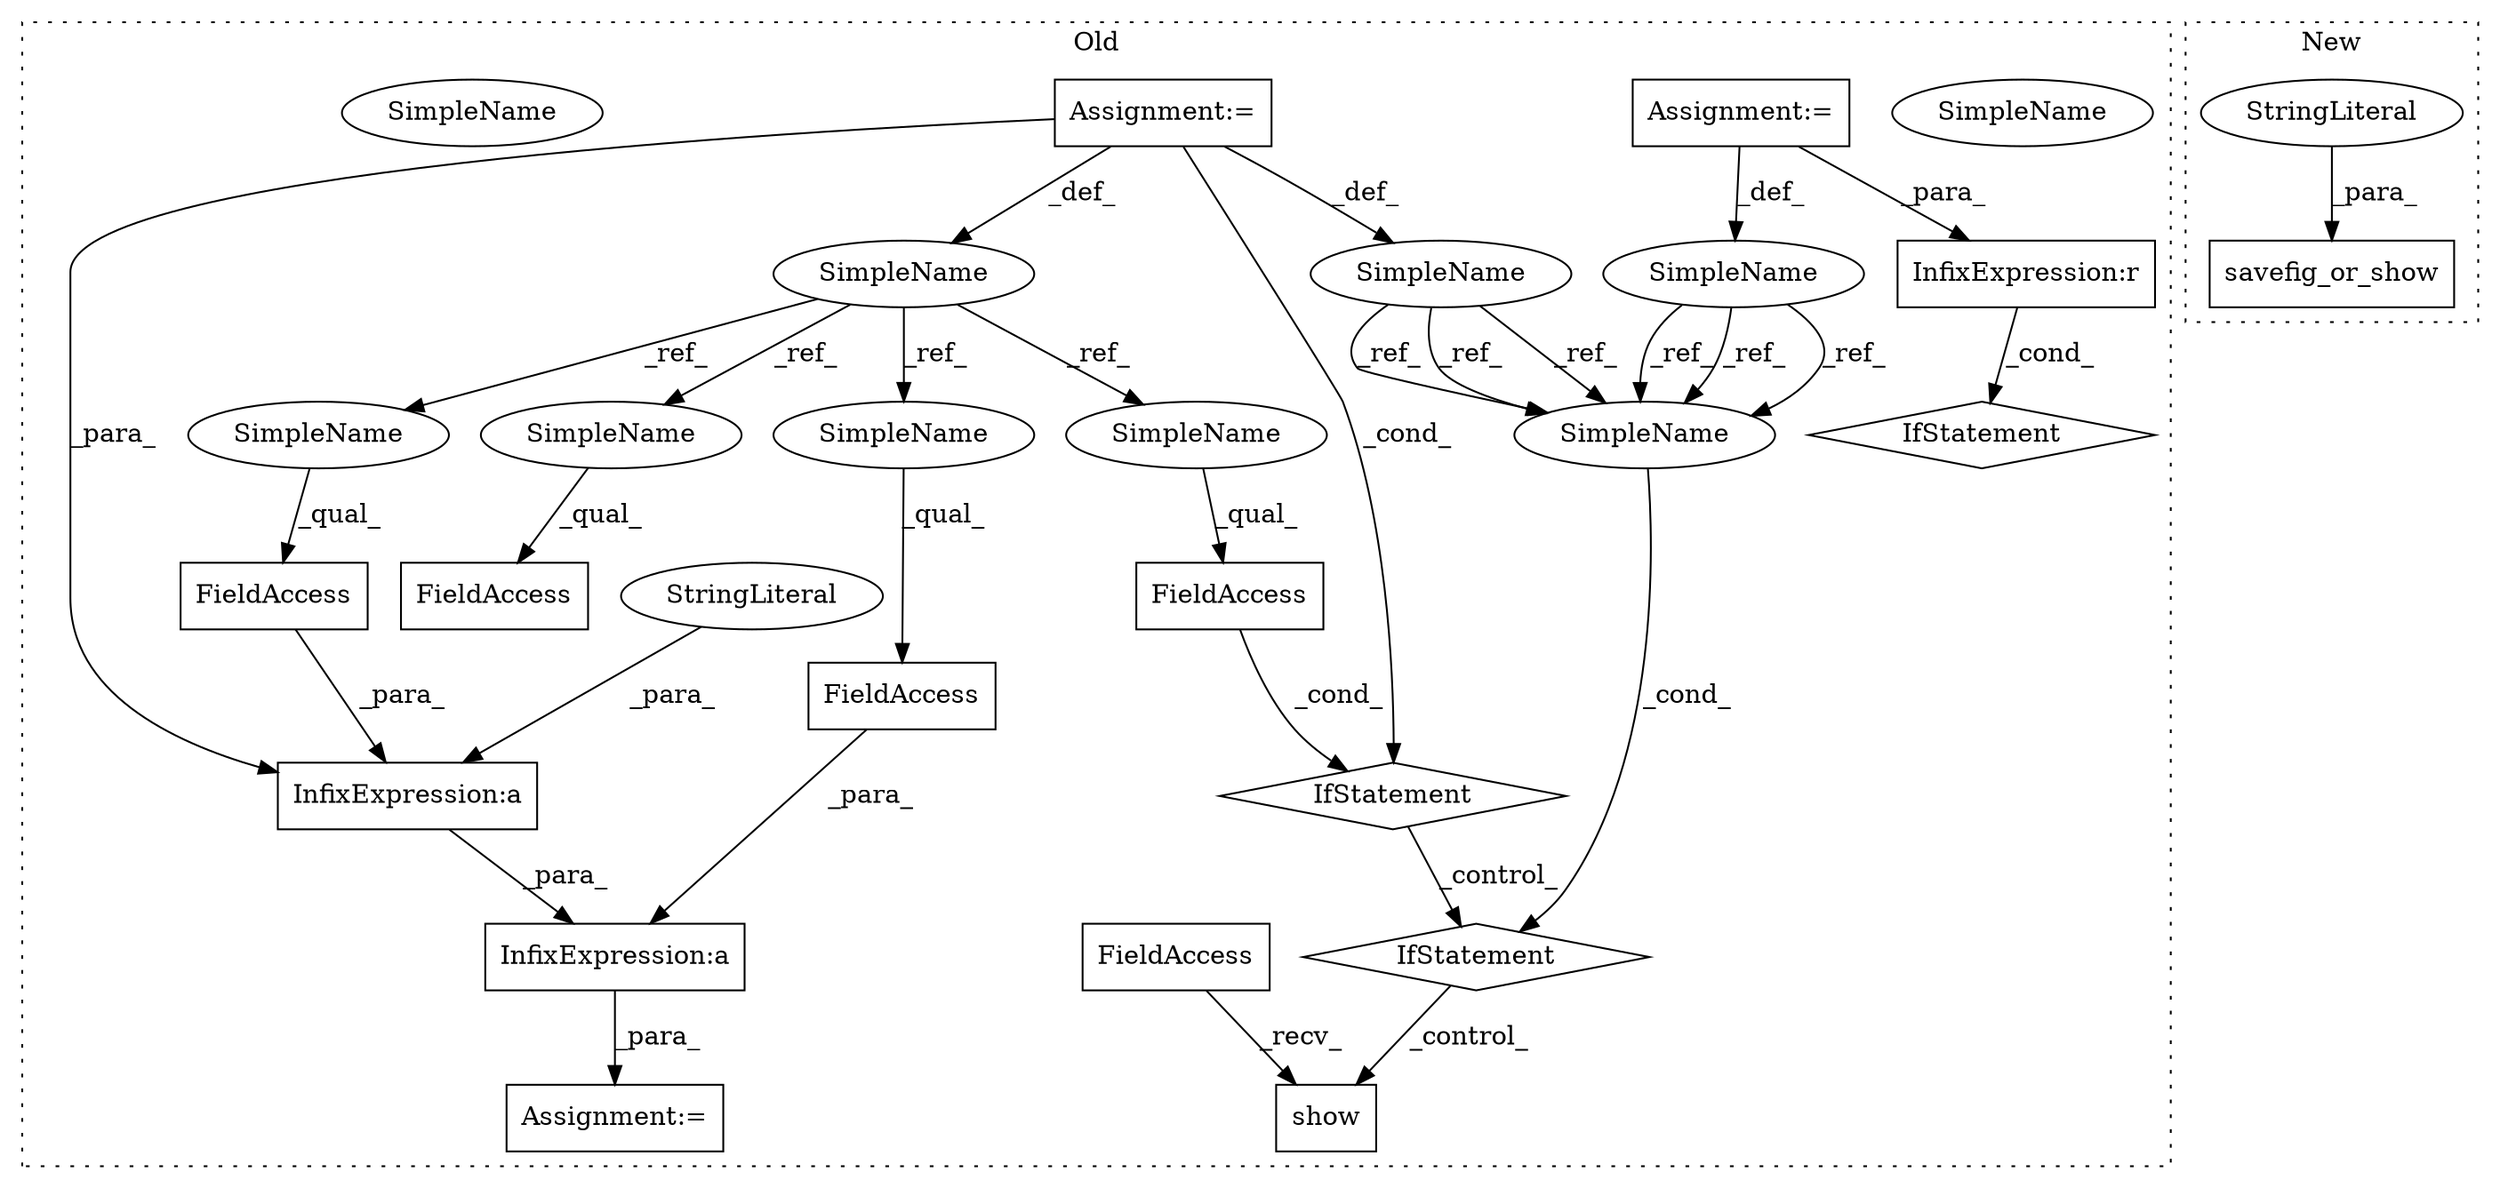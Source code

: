 digraph G {
subgraph cluster0 {
1 [label="IfStatement" a="25" s="2444,2452" l="4,2" shape="diamond"];
3 [label="show" a="32" s="2487" l="6" shape="box"];
4 [label="FieldAccess" a="22" s="2462" l="6" shape="box"];
5 [label="SimpleName" a="42" s="2332" l="4" shape="ellipse"];
6 [label="SimpleName" a="42" s="2448" l="4" shape="ellipse"];
7 [label="SimpleName" a="42" s="2332" l="4" shape="ellipse"];
8 [label="Assignment:=" a="7" s="1786" l="4" shape="box"];
9 [label="IfStatement" a="25" s="2352" l="3" shape="diamond"];
10 [label="InfixExpression:r" a="27" s="2343" l="4" shape="box"];
11 [label="FieldAccess" a="22" s="2386" l="13" shape="box"];
12 [label="SimpleName" a="42" s="1772" l="4" shape="ellipse"];
13 [label="FieldAccess" a="22" s="2083" l="12" shape="box"];
14 [label="InfixExpression:a" a="27" s="2095" l="3" shape="box"];
15 [label="FieldAccess" a="22" s="2127" l="15" shape="box"];
16 [label="FieldAccess" a="22" s="2268" l="12" shape="box"];
17 [label="IfStatement" a="25" s="2382,2399" l="4,2" shape="diamond"];
18 [label="StringLiteral" a="45" s="2098" l="25" shape="ellipse"];
19 [label="InfixExpression:a" a="27" s="2124" l="3" shape="box"];
20 [label="Assignment:=" a="7" s="1772" l="4" shape="box"];
21 [label="Assignment:=" a="7" s="2080" l="1" shape="box"];
23 [label="SimpleName" a="42" s="2448" l="4" shape="ellipse"];
24 [label="SimpleName" a="42" s="2448" l="4" shape="ellipse"];
25 [label="SimpleName" a="42" s="2127" l="4" shape="ellipse"];
26 [label="SimpleName" a="42" s="2268" l="4" shape="ellipse"];
27 [label="SimpleName" a="42" s="2083" l="4" shape="ellipse"];
28 [label="SimpleName" a="42" s="2386" l="4" shape="ellipse"];
label = "Old";
style="dotted";
}
subgraph cluster1 {
2 [label="savefig_or_show" a="32" s="1946,1984" l="16,1" shape="box"];
22 [label="StringLiteral" a="45" s="1962" l="22" shape="ellipse"];
label = "New";
style="dotted";
}
1 -> 3 [label="_control_"];
4 -> 3 [label="_recv_"];
5 -> 24 [label="_ref_"];
5 -> 24 [label="_ref_"];
5 -> 24 [label="_ref_"];
7 -> 24 [label="_ref_"];
7 -> 24 [label="_ref_"];
7 -> 24 [label="_ref_"];
8 -> 10 [label="_para_"];
8 -> 7 [label="_def_"];
10 -> 9 [label="_cond_"];
11 -> 17 [label="_cond_"];
12 -> 26 [label="_ref_"];
12 -> 25 [label="_ref_"];
12 -> 27 [label="_ref_"];
12 -> 28 [label="_ref_"];
13 -> 14 [label="_para_"];
14 -> 19 [label="_para_"];
15 -> 19 [label="_para_"];
17 -> 1 [label="_control_"];
18 -> 14 [label="_para_"];
19 -> 21 [label="_para_"];
20 -> 12 [label="_def_"];
20 -> 5 [label="_def_"];
20 -> 14 [label="_para_"];
20 -> 17 [label="_cond_"];
22 -> 2 [label="_para_"];
24 -> 1 [label="_cond_"];
25 -> 15 [label="_qual_"];
26 -> 16 [label="_qual_"];
27 -> 13 [label="_qual_"];
28 -> 11 [label="_qual_"];
}